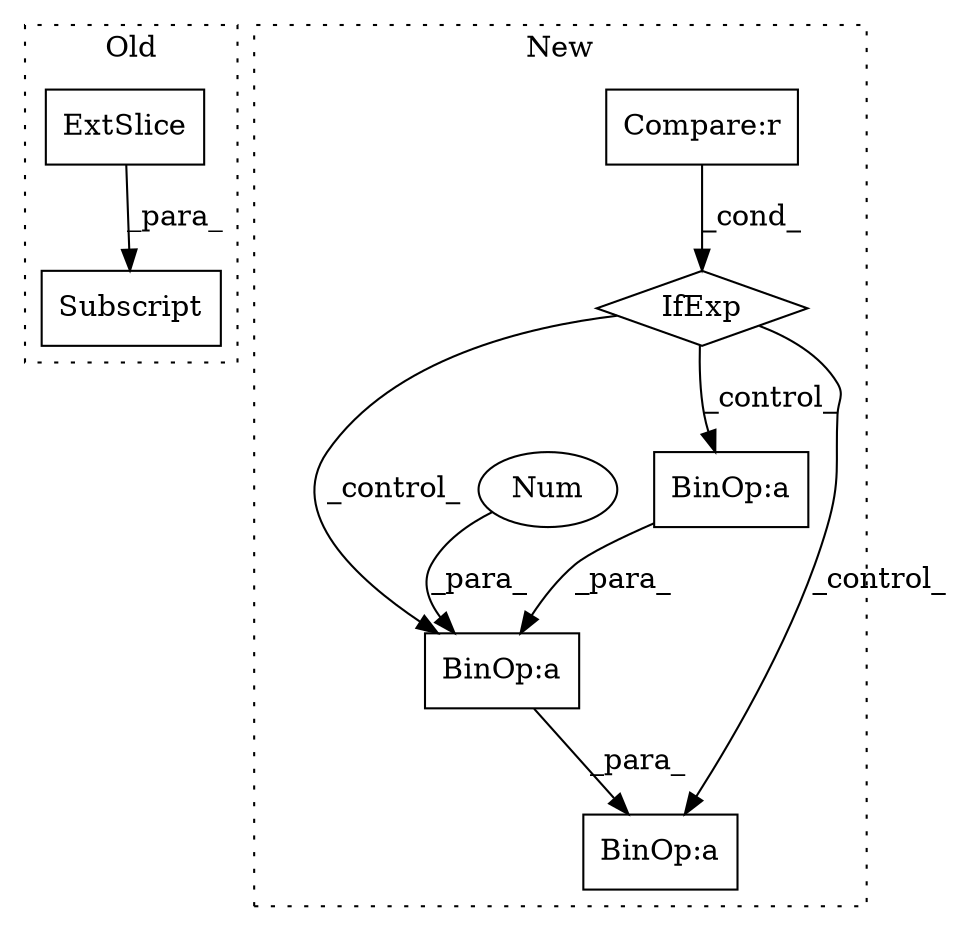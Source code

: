 digraph G {
subgraph cluster0 {
1 [label="ExtSlice" a="85" s="8703" l="7" shape="box"];
3 [label="Subscript" a="63" s="8703,0" l="19,0" shape="box"];
label = "Old";
style="dotted";
}
subgraph cluster1 {
2 [label="IfExp" a="51" s="5242,5269" l="4,6" shape="diamond"];
4 [label="Compare:r" a="40" s="5246" l="23" shape="box"];
5 [label="BinOp:a" a="82" s="5174" l="3" shape="box"];
6 [label="Num" a="76" s="5173" l="1" shape="ellipse"];
7 [label="BinOp:a" a="82" s="5219" l="3" shape="box"];
8 [label="BinOp:a" a="82" s="5208" l="3" shape="box"];
label = "New";
style="dotted";
}
1 -> 3 [label="_para_"];
2 -> 8 [label="_control_"];
2 -> 5 [label="_control_"];
2 -> 7 [label="_control_"];
4 -> 2 [label="_cond_"];
5 -> 7 [label="_para_"];
6 -> 5 [label="_para_"];
8 -> 5 [label="_para_"];
}